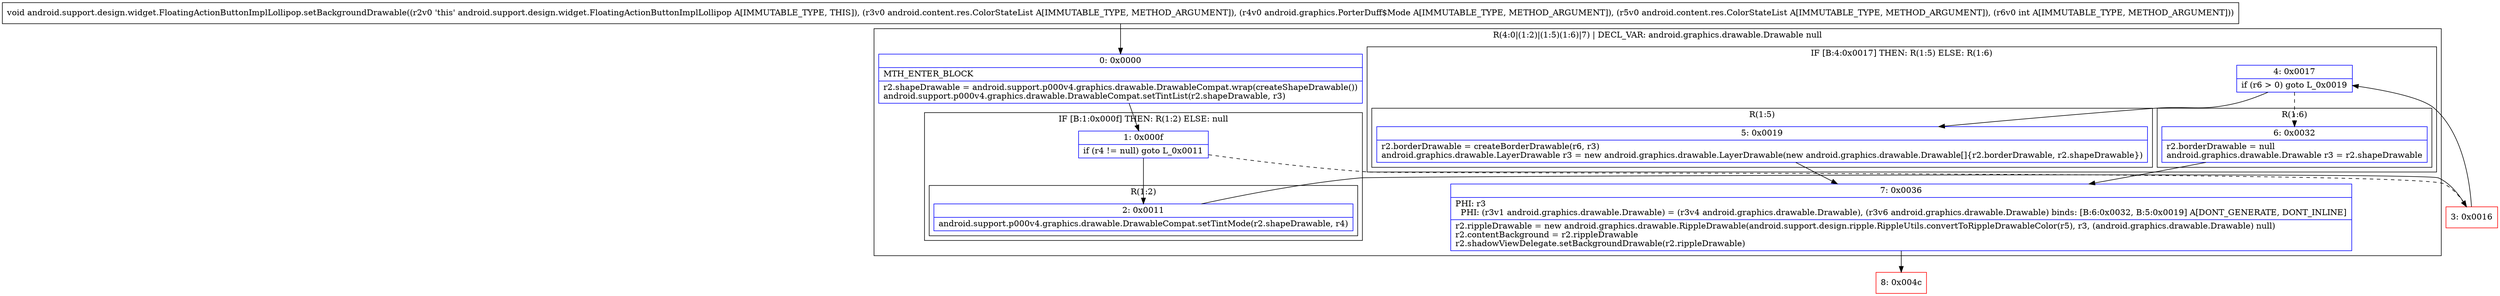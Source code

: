 digraph "CFG forandroid.support.design.widget.FloatingActionButtonImplLollipop.setBackgroundDrawable(Landroid\/content\/res\/ColorStateList;Landroid\/graphics\/PorterDuff$Mode;Landroid\/content\/res\/ColorStateList;I)V" {
subgraph cluster_Region_1167348238 {
label = "R(4:0|(1:2)|(1:5)(1:6)|7) | DECL_VAR: android.graphics.drawable.Drawable null\l";
node [shape=record,color=blue];
Node_0 [shape=record,label="{0\:\ 0x0000|MTH_ENTER_BLOCK\l|r2.shapeDrawable = android.support.p000v4.graphics.drawable.DrawableCompat.wrap(createShapeDrawable())\landroid.support.p000v4.graphics.drawable.DrawableCompat.setTintList(r2.shapeDrawable, r3)\l}"];
subgraph cluster_IfRegion_629498439 {
label = "IF [B:1:0x000f] THEN: R(1:2) ELSE: null";
node [shape=record,color=blue];
Node_1 [shape=record,label="{1\:\ 0x000f|if (r4 != null) goto L_0x0011\l}"];
subgraph cluster_Region_1572472200 {
label = "R(1:2)";
node [shape=record,color=blue];
Node_2 [shape=record,label="{2\:\ 0x0011|android.support.p000v4.graphics.drawable.DrawableCompat.setTintMode(r2.shapeDrawable, r4)\l}"];
}
}
subgraph cluster_IfRegion_1154667589 {
label = "IF [B:4:0x0017] THEN: R(1:5) ELSE: R(1:6)";
node [shape=record,color=blue];
Node_4 [shape=record,label="{4\:\ 0x0017|if (r6 \> 0) goto L_0x0019\l}"];
subgraph cluster_Region_1282127002 {
label = "R(1:5)";
node [shape=record,color=blue];
Node_5 [shape=record,label="{5\:\ 0x0019|r2.borderDrawable = createBorderDrawable(r6, r3)\landroid.graphics.drawable.LayerDrawable r3 = new android.graphics.drawable.LayerDrawable(new android.graphics.drawable.Drawable[]\{r2.borderDrawable, r2.shapeDrawable\})\l}"];
}
subgraph cluster_Region_440034863 {
label = "R(1:6)";
node [shape=record,color=blue];
Node_6 [shape=record,label="{6\:\ 0x0032|r2.borderDrawable = null\landroid.graphics.drawable.Drawable r3 = r2.shapeDrawable\l}"];
}
}
Node_7 [shape=record,label="{7\:\ 0x0036|PHI: r3 \l  PHI: (r3v1 android.graphics.drawable.Drawable) = (r3v4 android.graphics.drawable.Drawable), (r3v6 android.graphics.drawable.Drawable) binds: [B:6:0x0032, B:5:0x0019] A[DONT_GENERATE, DONT_INLINE]\l|r2.rippleDrawable = new android.graphics.drawable.RippleDrawable(android.support.design.ripple.RippleUtils.convertToRippleDrawableColor(r5), r3, (android.graphics.drawable.Drawable) null)\lr2.contentBackground = r2.rippleDrawable\lr2.shadowViewDelegate.setBackgroundDrawable(r2.rippleDrawable)\l}"];
}
Node_3 [shape=record,color=red,label="{3\:\ 0x0016}"];
Node_8 [shape=record,color=red,label="{8\:\ 0x004c}"];
MethodNode[shape=record,label="{void android.support.design.widget.FloatingActionButtonImplLollipop.setBackgroundDrawable((r2v0 'this' android.support.design.widget.FloatingActionButtonImplLollipop A[IMMUTABLE_TYPE, THIS]), (r3v0 android.content.res.ColorStateList A[IMMUTABLE_TYPE, METHOD_ARGUMENT]), (r4v0 android.graphics.PorterDuff$Mode A[IMMUTABLE_TYPE, METHOD_ARGUMENT]), (r5v0 android.content.res.ColorStateList A[IMMUTABLE_TYPE, METHOD_ARGUMENT]), (r6v0 int A[IMMUTABLE_TYPE, METHOD_ARGUMENT])) }"];
MethodNode -> Node_0;
Node_0 -> Node_1;
Node_1 -> Node_2;
Node_1 -> Node_3[style=dashed];
Node_2 -> Node_3;
Node_4 -> Node_5;
Node_4 -> Node_6[style=dashed];
Node_5 -> Node_7;
Node_6 -> Node_7;
Node_7 -> Node_8;
Node_3 -> Node_4;
}

